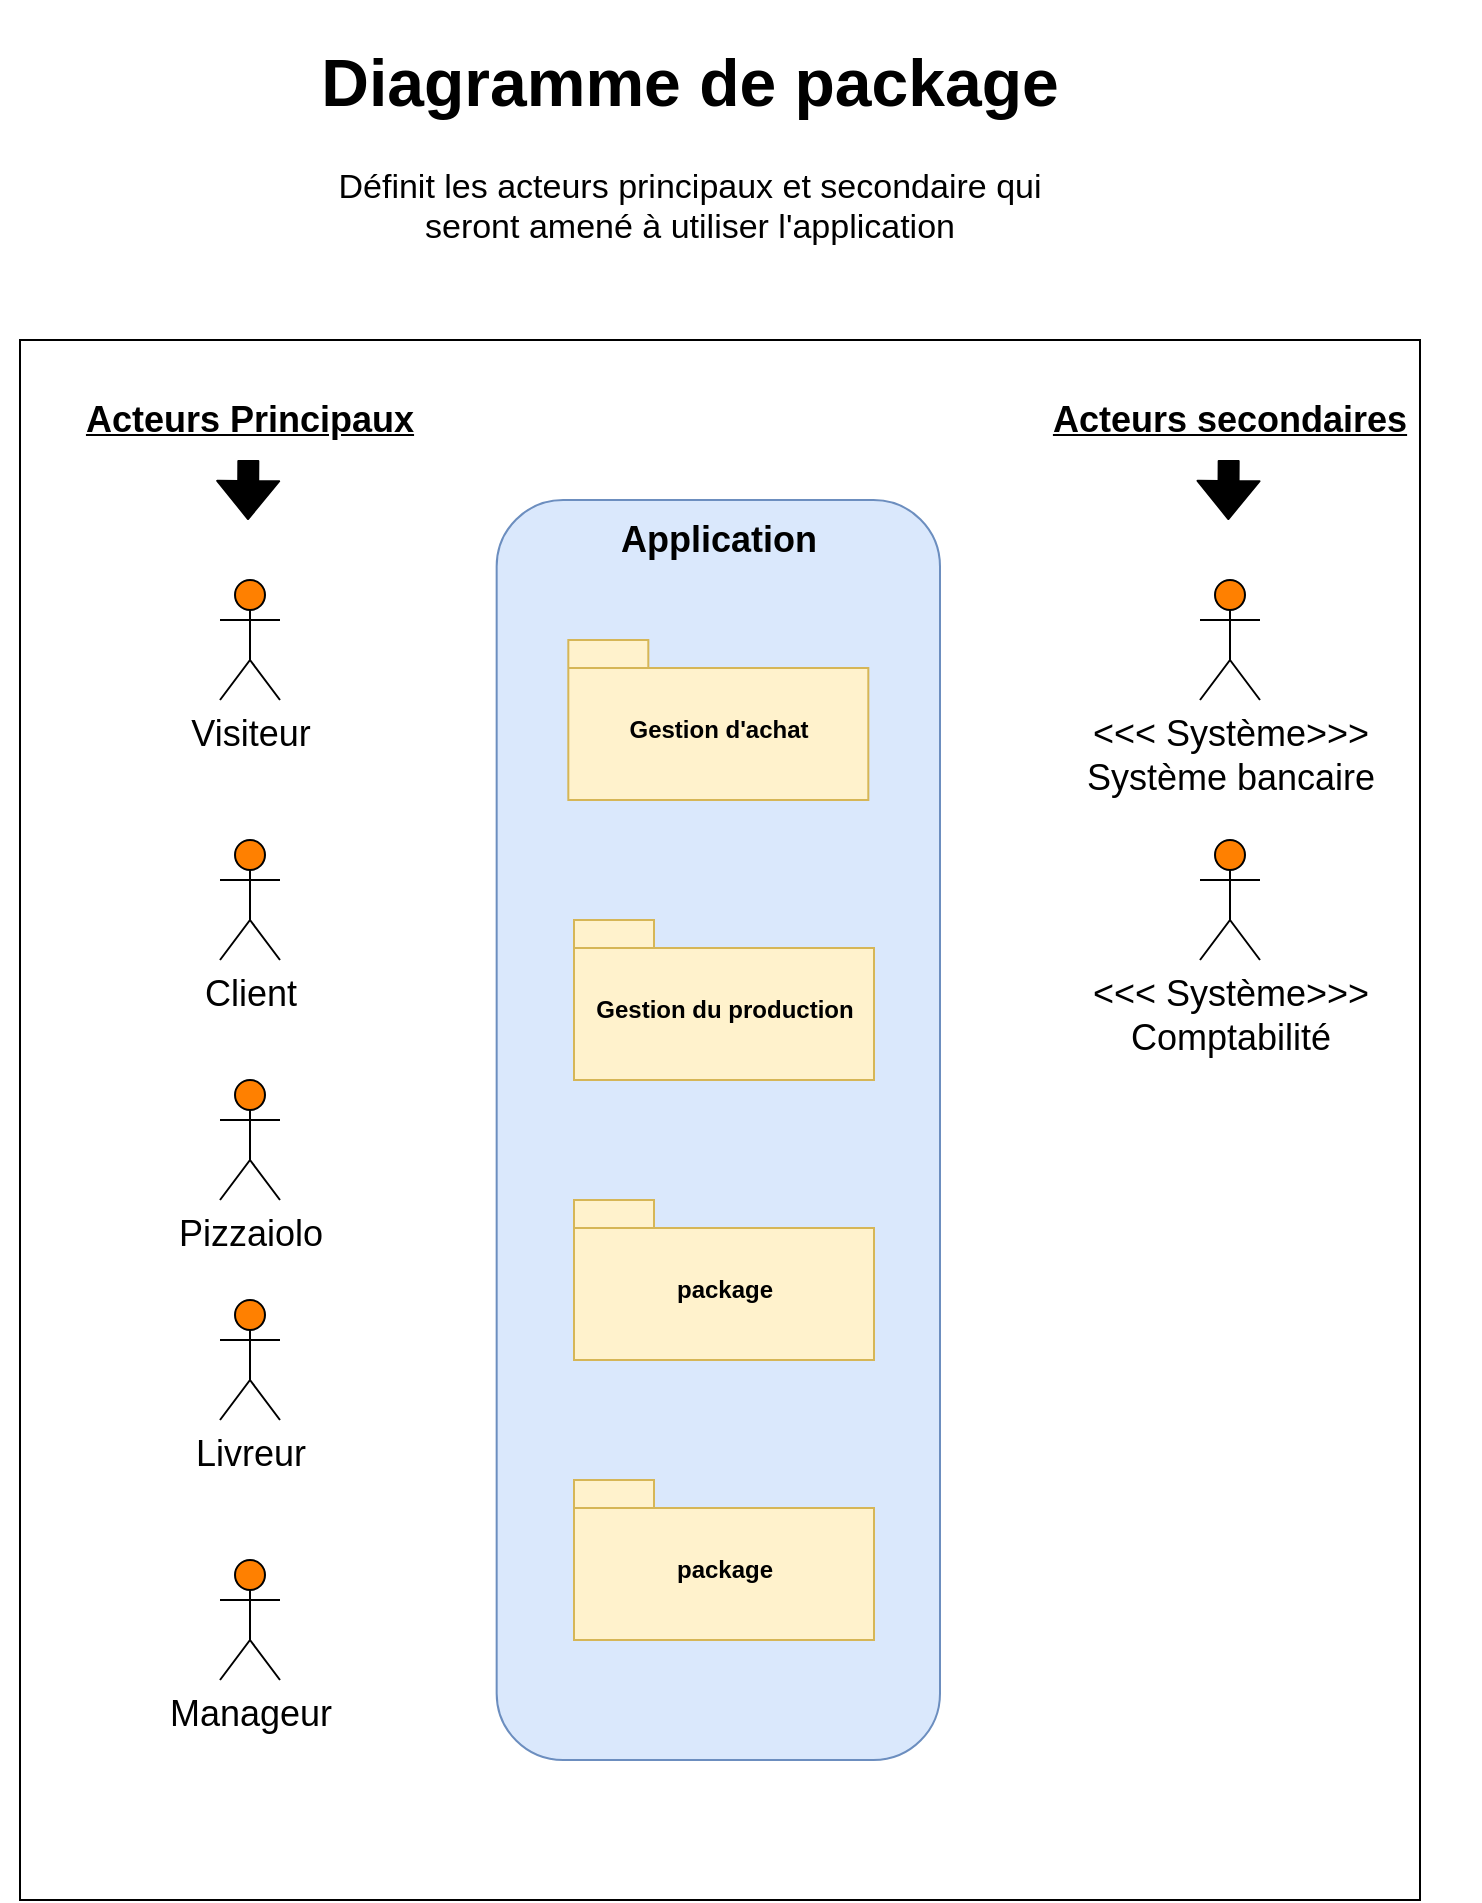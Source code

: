 <mxfile version="12.6.6" type="github"><diagram id="Q4VnvSh6ajyP1y70Wybg" name="Page-1"><mxGraphModel dx="925" dy="604" grid="1" gridSize="10" guides="1" tooltips="1" connect="1" arrows="1" fold="1" page="1" pageScale="1" pageWidth="827" pageHeight="1169" math="0" shadow="0"><root><mxCell id="0"/><mxCell id="1" parent="0"/><mxCell id="QWDj1nxfprRpqqSH3ZDR-1" value="" style="whiteSpace=wrap;html=1;" parent="1" vertex="1"><mxGeometry x="60" y="200" width="700" height="780" as="geometry"/></mxCell><mxCell id="QWDj1nxfprRpqqSH3ZDR-2" value="&lt;h1 style=&quot;font-size: 33px&quot;&gt;Diagramme de package&lt;/h1&gt;&lt;p style=&quot;font-size: 17px&quot;&gt;Définit les acteurs principaux et secondaire qui seront amené à utiliser l'application&lt;/p&gt;" style="text;html=1;strokeColor=none;fillColor=none;spacing=5;spacingTop=-20;whiteSpace=wrap;overflow=hidden;rounded=0;align=center;" parent="1" vertex="1"><mxGeometry x="190" y="40" width="410" height="120" as="geometry"/></mxCell><mxCell id="QWDj1nxfprRpqqSH3ZDR-3" value="" style="rounded=1;whiteSpace=wrap;html=1;fillColor=#dae8fc;strokeColor=#6c8ebf;" parent="1" vertex="1"><mxGeometry x="298.33" y="280" width="221.67" height="630" as="geometry"/></mxCell><mxCell id="QWDj1nxfprRpqqSH3ZDR-4" value="Application&amp;nbsp;" style="text;html=1;strokeColor=none;fillColor=none;align=center;verticalAlign=middle;whiteSpace=wrap;rounded=0;fontSize=18;fontStyle=1;glass=0;gradientColor=none;" parent="1" vertex="1"><mxGeometry x="332" y="270" width="160" height="60" as="geometry"/></mxCell><mxCell id="QWDj1nxfprRpqqSH3ZDR-5" value="Visiteur" style="shape=umlActor;verticalLabelPosition=bottom;labelBackgroundColor=#ffffff;verticalAlign=top;html=1;outlineConnect=0;fontSize=18;fillColor=#FF8000;" parent="1" vertex="1"><mxGeometry x="160" y="320" width="30" height="60" as="geometry"/></mxCell><mxCell id="QWDj1nxfprRpqqSH3ZDR-6" value="Client" style="shape=umlActor;verticalLabelPosition=bottom;labelBackgroundColor=#ffffff;verticalAlign=top;html=1;outlineConnect=0;fontSize=18;fillColor=#FF8000;" parent="1" vertex="1"><mxGeometry x="160" y="450" width="30" height="60" as="geometry"/></mxCell><mxCell id="QWDj1nxfprRpqqSH3ZDR-7" value="Pizzaiolo" style="shape=umlActor;verticalLabelPosition=bottom;labelBackgroundColor=#ffffff;verticalAlign=top;html=1;outlineConnect=0;fontSize=18;fillColor=#FF8000;" parent="1" vertex="1"><mxGeometry x="160" y="570" width="30" height="60" as="geometry"/></mxCell><mxCell id="QWDj1nxfprRpqqSH3ZDR-8" value="Livreur" style="shape=umlActor;verticalLabelPosition=bottom;labelBackgroundColor=#ffffff;verticalAlign=top;html=1;outlineConnect=0;fontSize=18;fillColor=#FF8000;" parent="1" vertex="1"><mxGeometry x="160" y="680" width="30" height="60" as="geometry"/></mxCell><mxCell id="QWDj1nxfprRpqqSH3ZDR-9" value="Manageur" style="shape=umlActor;verticalLabelPosition=bottom;labelBackgroundColor=#ffffff;verticalAlign=top;html=1;outlineConnect=0;fontSize=18;fillColor=#FF8000;" parent="1" vertex="1"><mxGeometry x="160" y="810" width="30" height="60" as="geometry"/></mxCell><mxCell id="QWDj1nxfprRpqqSH3ZDR-30" value="&amp;lt;&amp;lt;&amp;lt; Système&amp;gt;&amp;gt;&amp;gt;&lt;br&gt;Système bancaire" style="shape=umlActor;verticalLabelPosition=bottom;labelBackgroundColor=#ffffff;verticalAlign=top;html=1;outlineConnect=0;fontSize=18;gradientColor=none;gradientDirection=north;fillColor=#FF8000;" parent="1" vertex="1"><mxGeometry x="650" y="320" width="30" height="60" as="geometry"/></mxCell><mxCell id="QWDj1nxfprRpqqSH3ZDR-31" value="&amp;lt;&amp;lt;&amp;lt; Système&amp;gt;&amp;gt;&amp;gt;&lt;br&gt;Comptabilité" style="shape=umlActor;verticalLabelPosition=bottom;labelBackgroundColor=#ffffff;verticalAlign=top;html=1;outlineConnect=0;fontSize=18;gradientColor=none;gradientDirection=north;fillColor=#FF8000;" parent="1" vertex="1"><mxGeometry x="650" y="450" width="30" height="60" as="geometry"/></mxCell><mxCell id="QWDj1nxfprRpqqSH3ZDR-36" value="Acteurs Principaux" style="text;html=1;strokeColor=none;fillColor=none;align=center;verticalAlign=middle;whiteSpace=wrap;rounded=0;glass=0;fontSize=18;fontStyle=5" parent="1" vertex="1"><mxGeometry x="50" y="230" width="250" height="20" as="geometry"/></mxCell><mxCell id="QWDj1nxfprRpqqSH3ZDR-37" value="Acteurs secondaires" style="text;html=1;strokeColor=none;fillColor=none;align=center;verticalAlign=middle;whiteSpace=wrap;rounded=0;glass=0;fontSize=18;fontStyle=5" parent="1" vertex="1"><mxGeometry x="540" y="230" width="250" height="20" as="geometry"/></mxCell><mxCell id="QWDj1nxfprRpqqSH3ZDR-38" value="" style="shape=flexArrow;endArrow=classic;html=1;strokeColor=#000000;fontSize=18;fillColor=#000000;" parent="1" edge="1"><mxGeometry width="50" height="50" relative="1" as="geometry"><mxPoint x="174.17" y="260" as="sourcePoint"/><mxPoint x="174" y="290" as="targetPoint"/></mxGeometry></mxCell><mxCell id="QWDj1nxfprRpqqSH3ZDR-40" value="" style="shape=flexArrow;endArrow=classic;html=1;strokeColor=#000000;fontSize=18;fillColor=#000000;" parent="1" edge="1"><mxGeometry width="50" height="50" relative="1" as="geometry"><mxPoint x="664.34" y="260" as="sourcePoint"/><mxPoint x="664.17" y="290" as="targetPoint"/></mxGeometry></mxCell><mxCell id="bGvTpOcmgWzEgEp-N8Zq-1" value="Gestion d'achat" style="shape=folder;fontStyle=1;spacingTop=10;tabWidth=40;tabHeight=14;tabPosition=left;html=1;fillColor=#fff2cc;strokeColor=#d6b656;" vertex="1" parent="1"><mxGeometry x="334.16" y="350" width="150" height="80" as="geometry"/></mxCell><mxCell id="bGvTpOcmgWzEgEp-N8Zq-2" value="Gestion du production" style="shape=folder;fontStyle=1;spacingTop=10;tabWidth=40;tabHeight=14;tabPosition=left;html=1;fillColor=#fff2cc;strokeColor=#d6b656;" vertex="1" parent="1"><mxGeometry x="337" y="490" width="150" height="80" as="geometry"/></mxCell><mxCell id="bGvTpOcmgWzEgEp-N8Zq-3" value="package" style="shape=folder;fontStyle=1;spacingTop=10;tabWidth=40;tabHeight=14;tabPosition=left;html=1;fillColor=#fff2cc;strokeColor=#d6b656;" vertex="1" parent="1"><mxGeometry x="337" y="630" width="150" height="80" as="geometry"/></mxCell><mxCell id="bGvTpOcmgWzEgEp-N8Zq-4" value="package" style="shape=folder;fontStyle=1;spacingTop=10;tabWidth=40;tabHeight=14;tabPosition=left;html=1;fillColor=#fff2cc;strokeColor=#d6b656;" vertex="1" parent="1"><mxGeometry x="337" y="770" width="150" height="80" as="geometry"/></mxCell></root></mxGraphModel></diagram></mxfile>